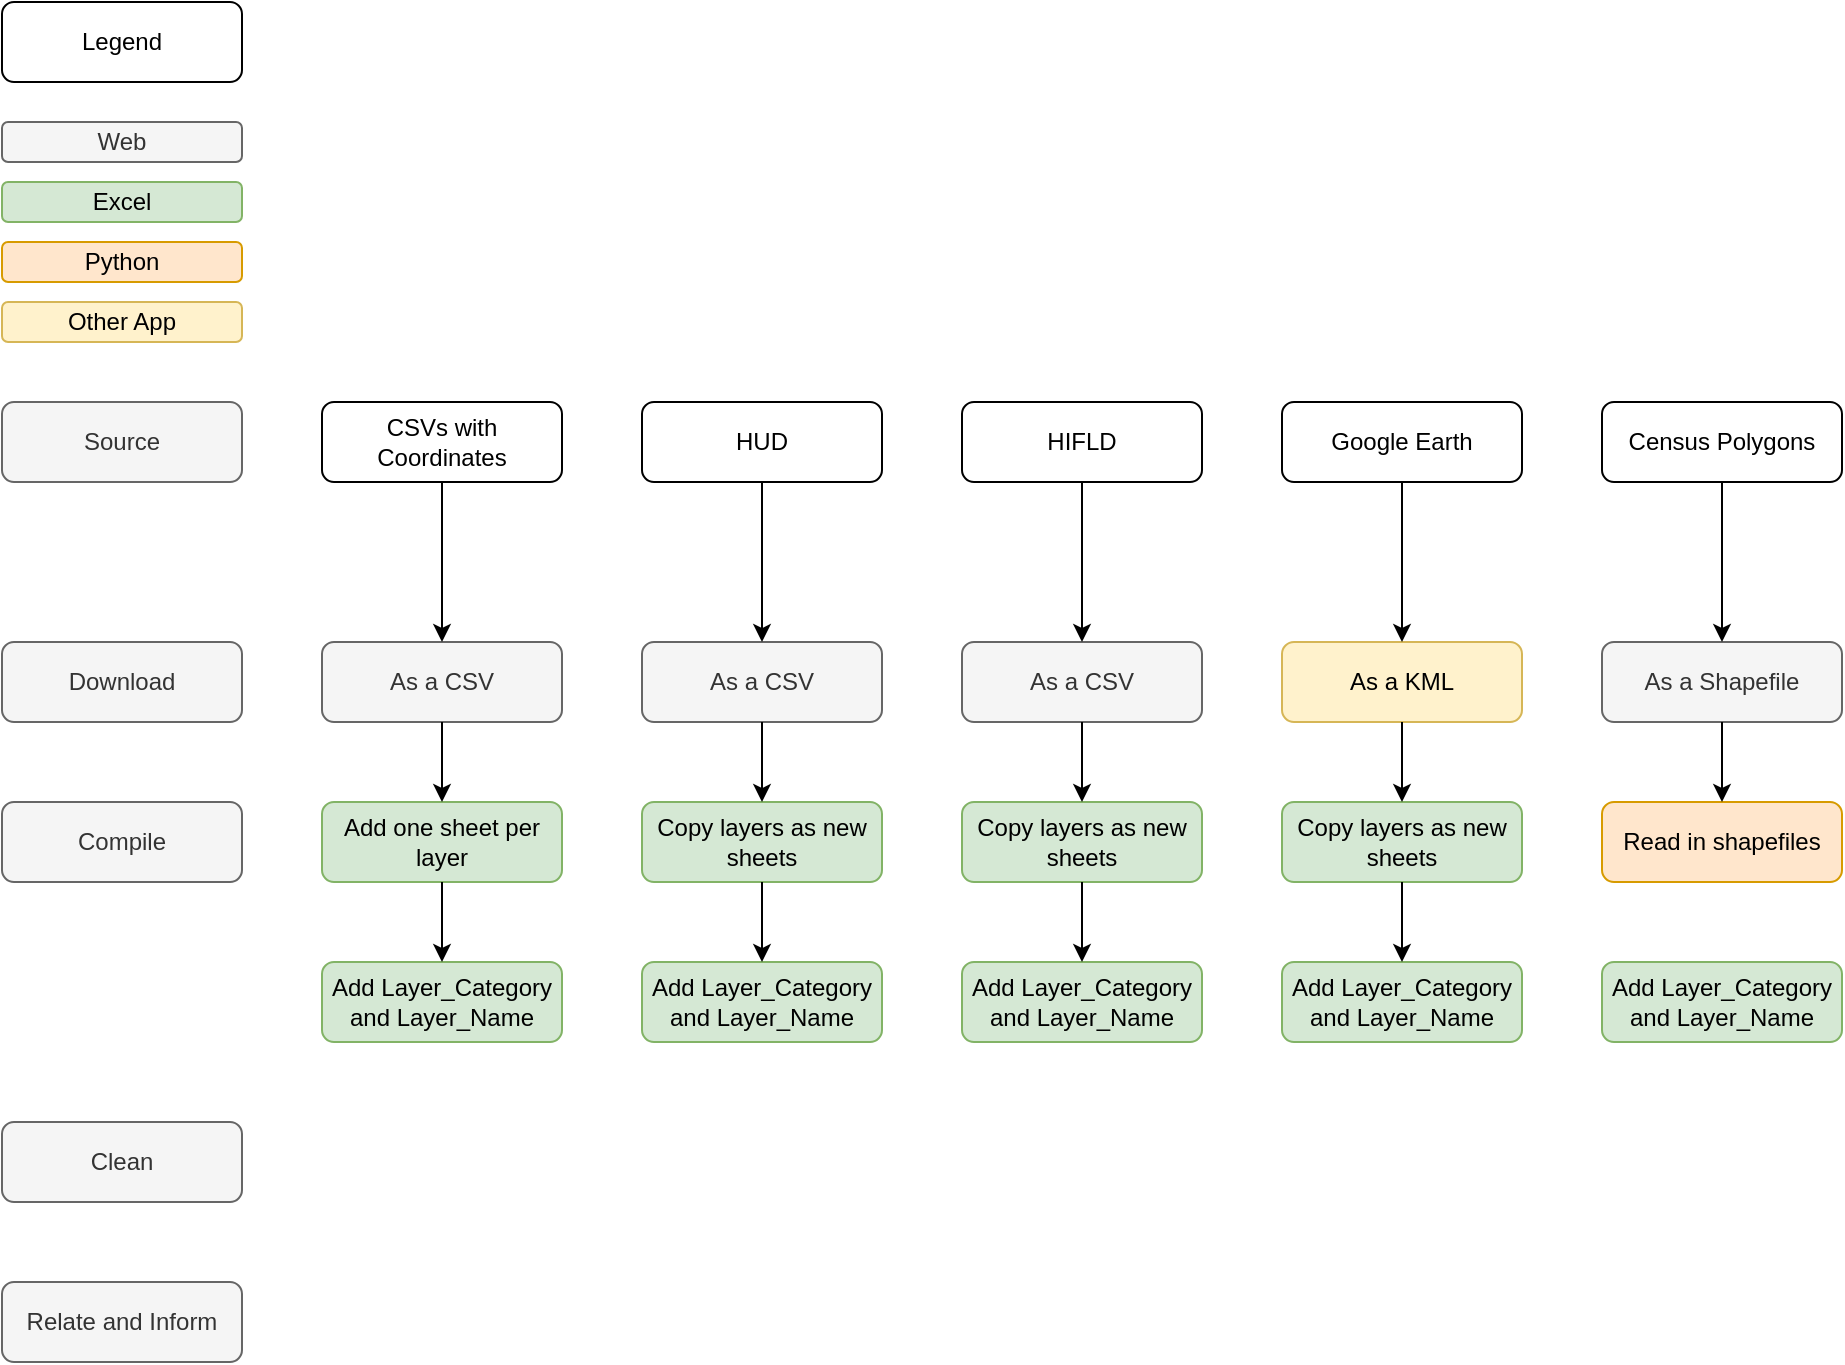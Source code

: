 <mxfile version="21.3.7" type="github">
  <diagram name="Page-1" id="rJiwQiVwF8Z7y0kCtqAw">
    <mxGraphModel dx="1434" dy="1614" grid="1" gridSize="10" guides="1" tooltips="1" connect="1" arrows="1" fold="1" page="1" pageScale="1" pageWidth="1100" pageHeight="850" math="0" shadow="0">
      <root>
        <mxCell id="0" />
        <mxCell id="1" parent="0" />
        <mxCell id="t8iuMIeQcenMJi2Yv4lg-1" value="CSVs with Coordinates" style="rounded=1;whiteSpace=wrap;html=1;spacing=2;imageHeight=24;" vertex="1" parent="1">
          <mxGeometry x="200" y="-600" width="120" height="40" as="geometry" />
        </mxCell>
        <mxCell id="t8iuMIeQcenMJi2Yv4lg-2" value="Source" style="rounded=1;whiteSpace=wrap;html=1;fillColor=#f5f5f5;fontColor=#333333;strokeColor=#666666;spacing=2;imageHeight=24;" vertex="1" parent="1">
          <mxGeometry x="40" y="-600" width="120" height="40" as="geometry" />
        </mxCell>
        <mxCell id="t8iuMIeQcenMJi2Yv4lg-5" value="HUD" style="rounded=1;whiteSpace=wrap;html=1;spacing=2;imageHeight=24;" vertex="1" parent="1">
          <mxGeometry x="360" y="-600" width="120" height="40" as="geometry" />
        </mxCell>
        <mxCell id="t8iuMIeQcenMJi2Yv4lg-6" value="HIFLD" style="rounded=1;whiteSpace=wrap;html=1;spacing=2;imageHeight=24;" vertex="1" parent="1">
          <mxGeometry x="520" y="-600" width="120" height="40" as="geometry" />
        </mxCell>
        <mxCell id="t8iuMIeQcenMJi2Yv4lg-7" value="Google Earth" style="rounded=1;whiteSpace=wrap;html=1;spacing=2;imageHeight=24;" vertex="1" parent="1">
          <mxGeometry x="680" y="-600" width="120" height="40" as="geometry" />
        </mxCell>
        <mxCell id="t8iuMIeQcenMJi2Yv4lg-8" value="Census Polygons" style="rounded=1;whiteSpace=wrap;html=1;spacing=2;imageHeight=24;" vertex="1" parent="1">
          <mxGeometry x="840" y="-600" width="120" height="40" as="geometry" />
        </mxCell>
        <mxCell id="t8iuMIeQcenMJi2Yv4lg-24" value="As a CSV" style="rounded=1;whiteSpace=wrap;html=1;spacing=2;imageHeight=24;fillColor=#f5f5f5;fontColor=#333333;strokeColor=#666666;" vertex="1" parent="1">
          <mxGeometry x="200" y="-480" width="120" height="40" as="geometry" />
        </mxCell>
        <mxCell id="t8iuMIeQcenMJi2Yv4lg-25" value="Download" style="rounded=1;whiteSpace=wrap;html=1;fillColor=#f5f5f5;fontColor=#333333;strokeColor=#666666;spacing=2;imageHeight=24;" vertex="1" parent="1">
          <mxGeometry x="40" y="-480" width="120" height="40" as="geometry" />
        </mxCell>
        <mxCell id="t8iuMIeQcenMJi2Yv4lg-26" value="As a CSV" style="rounded=1;whiteSpace=wrap;html=1;spacing=2;imageHeight=24;fillColor=#f5f5f5;fontColor=#333333;strokeColor=#666666;" vertex="1" parent="1">
          <mxGeometry x="360" y="-480" width="120" height="40" as="geometry" />
        </mxCell>
        <mxCell id="t8iuMIeQcenMJi2Yv4lg-27" value="As a CSV" style="rounded=1;whiteSpace=wrap;html=1;spacing=2;imageHeight=24;fillColor=#f5f5f5;fontColor=#333333;strokeColor=#666666;" vertex="1" parent="1">
          <mxGeometry x="520" y="-480" width="120" height="40" as="geometry" />
        </mxCell>
        <mxCell id="t8iuMIeQcenMJi2Yv4lg-28" value="As a KML" style="rounded=1;whiteSpace=wrap;html=1;spacing=2;imageHeight=24;fillColor=#fff2cc;strokeColor=#d6b656;" vertex="1" parent="1">
          <mxGeometry x="680" y="-480" width="120" height="40" as="geometry" />
        </mxCell>
        <mxCell id="t8iuMIeQcenMJi2Yv4lg-29" value="As a Shapefile" style="rounded=1;whiteSpace=wrap;html=1;spacing=2;imageHeight=24;fillColor=#f5f5f5;fontColor=#333333;strokeColor=#666666;" vertex="1" parent="1">
          <mxGeometry x="840" y="-480" width="120" height="40" as="geometry" />
        </mxCell>
        <mxCell id="t8iuMIeQcenMJi2Yv4lg-30" value="" style="endArrow=classic;html=1;rounded=0;exitX=0.5;exitY=1;exitDx=0;exitDy=0;" edge="1" parent="1" source="t8iuMIeQcenMJi2Yv4lg-1" target="t8iuMIeQcenMJi2Yv4lg-24">
          <mxGeometry width="50" height="50" relative="1" as="geometry">
            <mxPoint x="450" y="-430" as="sourcePoint" />
            <mxPoint x="500" y="-480" as="targetPoint" />
          </mxGeometry>
        </mxCell>
        <mxCell id="t8iuMIeQcenMJi2Yv4lg-31" value="" style="endArrow=classic;html=1;rounded=0;exitX=0.5;exitY=1;exitDx=0;exitDy=0;entryX=0.5;entryY=0;entryDx=0;entryDy=0;" edge="1" parent="1" source="t8iuMIeQcenMJi2Yv4lg-5" target="t8iuMIeQcenMJi2Yv4lg-26">
          <mxGeometry width="50" height="50" relative="1" as="geometry">
            <mxPoint x="270" y="-550" as="sourcePoint" />
            <mxPoint x="270" y="-510" as="targetPoint" />
          </mxGeometry>
        </mxCell>
        <mxCell id="t8iuMIeQcenMJi2Yv4lg-32" value="" style="endArrow=classic;html=1;rounded=0;exitX=0.5;exitY=1;exitDx=0;exitDy=0;entryX=0.5;entryY=0;entryDx=0;entryDy=0;" edge="1" parent="1" source="t8iuMIeQcenMJi2Yv4lg-6" target="t8iuMIeQcenMJi2Yv4lg-27">
          <mxGeometry width="50" height="50" relative="1" as="geometry">
            <mxPoint x="430" y="-550" as="sourcePoint" />
            <mxPoint x="430" y="-510" as="targetPoint" />
          </mxGeometry>
        </mxCell>
        <mxCell id="t8iuMIeQcenMJi2Yv4lg-33" value="" style="endArrow=classic;html=1;rounded=0;exitX=0.5;exitY=1;exitDx=0;exitDy=0;" edge="1" parent="1" source="t8iuMIeQcenMJi2Yv4lg-7" target="t8iuMIeQcenMJi2Yv4lg-28">
          <mxGeometry width="50" height="50" relative="1" as="geometry">
            <mxPoint x="590" y="-550" as="sourcePoint" />
            <mxPoint x="590" y="-510" as="targetPoint" />
          </mxGeometry>
        </mxCell>
        <mxCell id="t8iuMIeQcenMJi2Yv4lg-34" value="" style="endArrow=classic;html=1;rounded=0;exitX=0.5;exitY=1;exitDx=0;exitDy=0;" edge="1" parent="1" source="t8iuMIeQcenMJi2Yv4lg-8" target="t8iuMIeQcenMJi2Yv4lg-29">
          <mxGeometry width="50" height="50" relative="1" as="geometry">
            <mxPoint x="750" y="-550" as="sourcePoint" />
            <mxPoint x="750" y="-510" as="targetPoint" />
          </mxGeometry>
        </mxCell>
        <mxCell id="t8iuMIeQcenMJi2Yv4lg-35" value="Add one sheet per layer" style="rounded=1;whiteSpace=wrap;html=1;spacing=2;imageHeight=24;fillColor=#d5e8d4;strokeColor=#82b366;" vertex="1" parent="1">
          <mxGeometry x="200" y="-400" width="120" height="40" as="geometry" />
        </mxCell>
        <mxCell id="t8iuMIeQcenMJi2Yv4lg-36" value="Compile" style="rounded=1;whiteSpace=wrap;html=1;fillColor=#f5f5f5;fontColor=#333333;strokeColor=#666666;spacing=2;imageHeight=24;" vertex="1" parent="1">
          <mxGeometry x="40" y="-400" width="120" height="40" as="geometry" />
        </mxCell>
        <mxCell id="t8iuMIeQcenMJi2Yv4lg-37" value="Copy layers as new sheets" style="rounded=1;whiteSpace=wrap;html=1;spacing=2;imageHeight=24;fillColor=#d5e8d4;strokeColor=#82b366;" vertex="1" parent="1">
          <mxGeometry x="360" y="-400" width="120" height="40" as="geometry" />
        </mxCell>
        <mxCell id="t8iuMIeQcenMJi2Yv4lg-38" value="Copy layers as new sheets" style="rounded=1;whiteSpace=wrap;html=1;spacing=2;imageHeight=24;fillColor=#d5e8d4;strokeColor=#82b366;" vertex="1" parent="1">
          <mxGeometry x="520" y="-400" width="120" height="40" as="geometry" />
        </mxCell>
        <mxCell id="t8iuMIeQcenMJi2Yv4lg-39" value="Copy layers as new sheets" style="rounded=1;whiteSpace=wrap;html=1;spacing=2;imageHeight=24;fillColor=#d5e8d4;strokeColor=#82b366;" vertex="1" parent="1">
          <mxGeometry x="680" y="-400" width="120" height="40" as="geometry" />
        </mxCell>
        <mxCell id="t8iuMIeQcenMJi2Yv4lg-40" value="Read in shapefiles" style="rounded=1;whiteSpace=wrap;html=1;spacing=2;imageHeight=24;fillColor=#ffe6cc;strokeColor=#d79b00;" vertex="1" parent="1">
          <mxGeometry x="840" y="-400" width="120" height="40" as="geometry" />
        </mxCell>
        <mxCell id="t8iuMIeQcenMJi2Yv4lg-41" value="" style="endArrow=classic;html=1;rounded=0;exitX=0.5;exitY=1;exitDx=0;exitDy=0;" edge="1" parent="1" target="t8iuMIeQcenMJi2Yv4lg-35" source="t8iuMIeQcenMJi2Yv4lg-24">
          <mxGeometry width="50" height="50" relative="1" as="geometry">
            <mxPoint x="260" y="-430" as="sourcePoint" />
            <mxPoint x="500" y="-360" as="targetPoint" />
          </mxGeometry>
        </mxCell>
        <mxCell id="t8iuMIeQcenMJi2Yv4lg-42" value="" style="endArrow=classic;html=1;rounded=0;entryX=0.5;entryY=0;entryDx=0;entryDy=0;exitX=0.5;exitY=1;exitDx=0;exitDy=0;" edge="1" parent="1" target="t8iuMIeQcenMJi2Yv4lg-37" source="t8iuMIeQcenMJi2Yv4lg-26">
          <mxGeometry width="50" height="50" relative="1" as="geometry">
            <mxPoint x="420" y="-430" as="sourcePoint" />
            <mxPoint x="270" y="-390" as="targetPoint" />
          </mxGeometry>
        </mxCell>
        <mxCell id="t8iuMIeQcenMJi2Yv4lg-43" value="" style="endArrow=classic;html=1;rounded=0;entryX=0.5;entryY=0;entryDx=0;entryDy=0;exitX=0.5;exitY=1;exitDx=0;exitDy=0;" edge="1" parent="1" target="t8iuMIeQcenMJi2Yv4lg-38" source="t8iuMIeQcenMJi2Yv4lg-27">
          <mxGeometry width="50" height="50" relative="1" as="geometry">
            <mxPoint x="570" y="-430" as="sourcePoint" />
            <mxPoint x="430" y="-390" as="targetPoint" />
          </mxGeometry>
        </mxCell>
        <mxCell id="t8iuMIeQcenMJi2Yv4lg-44" value="" style="endArrow=classic;html=1;rounded=0;exitX=0.5;exitY=1;exitDx=0;exitDy=0;" edge="1" parent="1" target="t8iuMIeQcenMJi2Yv4lg-39" source="t8iuMIeQcenMJi2Yv4lg-28">
          <mxGeometry width="50" height="50" relative="1" as="geometry">
            <mxPoint x="740" y="-440" as="sourcePoint" />
            <mxPoint x="590" y="-390" as="targetPoint" />
          </mxGeometry>
        </mxCell>
        <mxCell id="t8iuMIeQcenMJi2Yv4lg-45" value="" style="endArrow=classic;html=1;rounded=0;exitX=0.5;exitY=1;exitDx=0;exitDy=0;" edge="1" parent="1" target="t8iuMIeQcenMJi2Yv4lg-40" source="t8iuMIeQcenMJi2Yv4lg-29">
          <mxGeometry width="50" height="50" relative="1" as="geometry">
            <mxPoint x="860" y="-420" as="sourcePoint" />
            <mxPoint x="750" y="-390" as="targetPoint" />
          </mxGeometry>
        </mxCell>
        <mxCell id="t8iuMIeQcenMJi2Yv4lg-46" value="Legend" style="rounded=1;whiteSpace=wrap;html=1;spacing=2;imageHeight=24;" vertex="1" parent="1">
          <mxGeometry x="40" y="-800" width="120" height="40" as="geometry" />
        </mxCell>
        <mxCell id="t8iuMIeQcenMJi2Yv4lg-47" value="Excel" style="rounded=1;whiteSpace=wrap;html=1;spacing=2;imageHeight=24;fillColor=#d5e8d4;strokeColor=#82b366;" vertex="1" parent="1">
          <mxGeometry x="40" y="-710" width="120" height="20" as="geometry" />
        </mxCell>
        <mxCell id="t8iuMIeQcenMJi2Yv4lg-48" value="Python" style="rounded=1;whiteSpace=wrap;html=1;spacing=2;imageHeight=24;fillColor=#ffe6cc;strokeColor=#d79b00;" vertex="1" parent="1">
          <mxGeometry x="40" y="-680" width="120" height="20" as="geometry" />
        </mxCell>
        <mxCell id="t8iuMIeQcenMJi2Yv4lg-49" value="Web" style="rounded=1;whiteSpace=wrap;html=1;spacing=2;imageHeight=24;fillColor=#f5f5f5;strokeColor=#666666;fontColor=#333333;" vertex="1" parent="1">
          <mxGeometry x="40" y="-740" width="120" height="20" as="geometry" />
        </mxCell>
        <mxCell id="t8iuMIeQcenMJi2Yv4lg-50" value="Other App" style="rounded=1;whiteSpace=wrap;html=1;spacing=2;imageHeight=24;fillColor=#fff2cc;strokeColor=#d6b656;" vertex="1" parent="1">
          <mxGeometry x="40" y="-650" width="120" height="20" as="geometry" />
        </mxCell>
        <mxCell id="t8iuMIeQcenMJi2Yv4lg-51" value="Add Layer_Category and Layer_Name" style="rounded=1;whiteSpace=wrap;html=1;spacing=2;imageHeight=24;fillColor=#d5e8d4;strokeColor=#82b366;" vertex="1" parent="1">
          <mxGeometry x="200" y="-320" width="120" height="40" as="geometry" />
        </mxCell>
        <mxCell id="t8iuMIeQcenMJi2Yv4lg-52" value="Add Layer_Category and Layer_Name" style="rounded=1;whiteSpace=wrap;html=1;spacing=2;imageHeight=24;fillColor=#d5e8d4;strokeColor=#82b366;" vertex="1" parent="1">
          <mxGeometry x="360" y="-320" width="120" height="40" as="geometry" />
        </mxCell>
        <mxCell id="t8iuMIeQcenMJi2Yv4lg-53" value="Add Layer_Category and Layer_Name" style="rounded=1;whiteSpace=wrap;html=1;spacing=2;imageHeight=24;fillColor=#d5e8d4;strokeColor=#82b366;" vertex="1" parent="1">
          <mxGeometry x="520" y="-320" width="120" height="40" as="geometry" />
        </mxCell>
        <mxCell id="t8iuMIeQcenMJi2Yv4lg-54" value="Add Layer_Category and Layer_Name" style="rounded=1;whiteSpace=wrap;html=1;spacing=2;imageHeight=24;fillColor=#d5e8d4;strokeColor=#82b366;" vertex="1" parent="1">
          <mxGeometry x="680" y="-320" width="120" height="40" as="geometry" />
        </mxCell>
        <mxCell id="t8iuMIeQcenMJi2Yv4lg-55" value="Add Layer_Category and Layer_Name" style="rounded=1;whiteSpace=wrap;html=1;spacing=2;imageHeight=24;fillColor=#d5e8d4;strokeColor=#82b366;" vertex="1" parent="1">
          <mxGeometry x="840" y="-320" width="120" height="40" as="geometry" />
        </mxCell>
        <mxCell id="t8iuMIeQcenMJi2Yv4lg-56" value="Clean" style="rounded=1;whiteSpace=wrap;html=1;fillColor=#f5f5f5;fontColor=#333333;strokeColor=#666666;spacing=2;imageHeight=24;" vertex="1" parent="1">
          <mxGeometry x="40" y="-240" width="120" height="40" as="geometry" />
        </mxCell>
        <mxCell id="t8iuMIeQcenMJi2Yv4lg-57" value="Relate and Inform" style="rounded=1;whiteSpace=wrap;html=1;fillColor=#f5f5f5;fontColor=#333333;strokeColor=#666666;spacing=2;imageHeight=24;" vertex="1" parent="1">
          <mxGeometry x="40" y="-160" width="120" height="40" as="geometry" />
        </mxCell>
        <mxCell id="t8iuMIeQcenMJi2Yv4lg-59" value="" style="endArrow=classic;html=1;rounded=0;exitX=0.5;exitY=1;exitDx=0;exitDy=0;" edge="1" parent="1" source="t8iuMIeQcenMJi2Yv4lg-35" target="t8iuMIeQcenMJi2Yv4lg-51">
          <mxGeometry width="50" height="50" relative="1" as="geometry">
            <mxPoint x="99.71" y="-320" as="sourcePoint" />
            <mxPoint x="99.71" y="-280" as="targetPoint" />
          </mxGeometry>
        </mxCell>
        <mxCell id="t8iuMIeQcenMJi2Yv4lg-60" value="" style="endArrow=classic;html=1;rounded=0;exitX=0.5;exitY=1;exitDx=0;exitDy=0;entryX=0.5;entryY=0;entryDx=0;entryDy=0;" edge="1" parent="1" source="t8iuMIeQcenMJi2Yv4lg-37" target="t8iuMIeQcenMJi2Yv4lg-52">
          <mxGeometry width="50" height="50" relative="1" as="geometry">
            <mxPoint x="270" y="-350" as="sourcePoint" />
            <mxPoint x="270" y="-310" as="targetPoint" />
          </mxGeometry>
        </mxCell>
        <mxCell id="t8iuMIeQcenMJi2Yv4lg-61" value="" style="endArrow=classic;html=1;rounded=0;exitX=0.5;exitY=1;exitDx=0;exitDy=0;entryX=0.5;entryY=0;entryDx=0;entryDy=0;" edge="1" parent="1" source="t8iuMIeQcenMJi2Yv4lg-38" target="t8iuMIeQcenMJi2Yv4lg-53">
          <mxGeometry width="50" height="50" relative="1" as="geometry">
            <mxPoint x="430" y="-350" as="sourcePoint" />
            <mxPoint x="430" y="-310" as="targetPoint" />
          </mxGeometry>
        </mxCell>
        <mxCell id="t8iuMIeQcenMJi2Yv4lg-62" value="" style="endArrow=classic;html=1;rounded=0;exitX=0.5;exitY=1;exitDx=0;exitDy=0;entryX=0.5;entryY=0;entryDx=0;entryDy=0;" edge="1" parent="1" source="t8iuMIeQcenMJi2Yv4lg-39" target="t8iuMIeQcenMJi2Yv4lg-54">
          <mxGeometry width="50" height="50" relative="1" as="geometry">
            <mxPoint x="590" y="-350" as="sourcePoint" />
            <mxPoint x="590" y="-310" as="targetPoint" />
          </mxGeometry>
        </mxCell>
      </root>
    </mxGraphModel>
  </diagram>
</mxfile>
